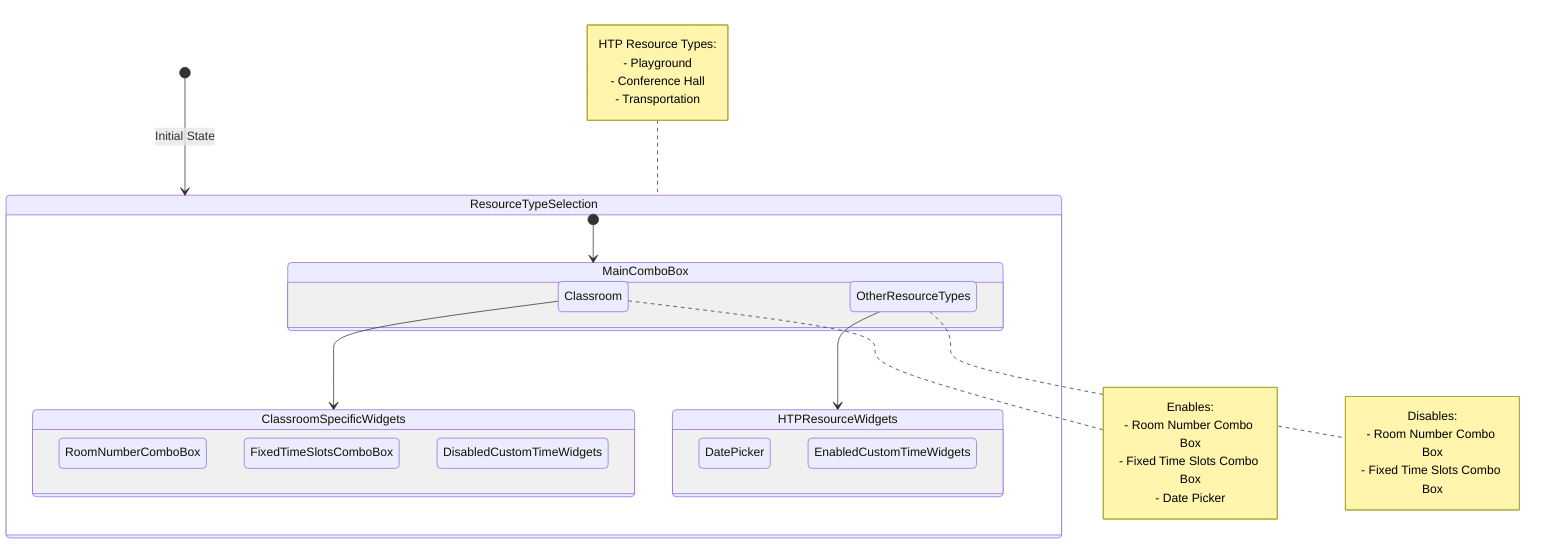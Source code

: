 stateDiagram-v2
    [*] --> ResourceTypeSelection : Initial State
    
    state ResourceTypeSelection {
        [*] --> MainComboBox
        
        state MainComboBox {
            Classroom --> ClassroomSpecificWidgets
            note right of Classroom
                Enables:
                - Room Number Combo Box
                - Fixed Time Slots Combo Box
                - Date Picker
            end note
            
            OtherResourceTypes --> HTPResourceWidgets
            note right of OtherResourceTypes
                Disables:
                - Room Number Combo Box
                - Fixed Time Slots Combo Box
            end note
        }
        
        state ClassroomSpecificWidgets {
            RoomNumberComboBox
            FixedTimeSlotsComboBox
            DatePicker
            DisabledCustomTimeWidgets
        }
        
        state HTPResourceWidgets {
            EnabledCustomTimeWidgets
            DatePicker
        }
    }
    
    note left of ResourceTypeSelection
        HTP Resource Types:
        - Playground
        - Conference Hall
        - Transportation
    end note